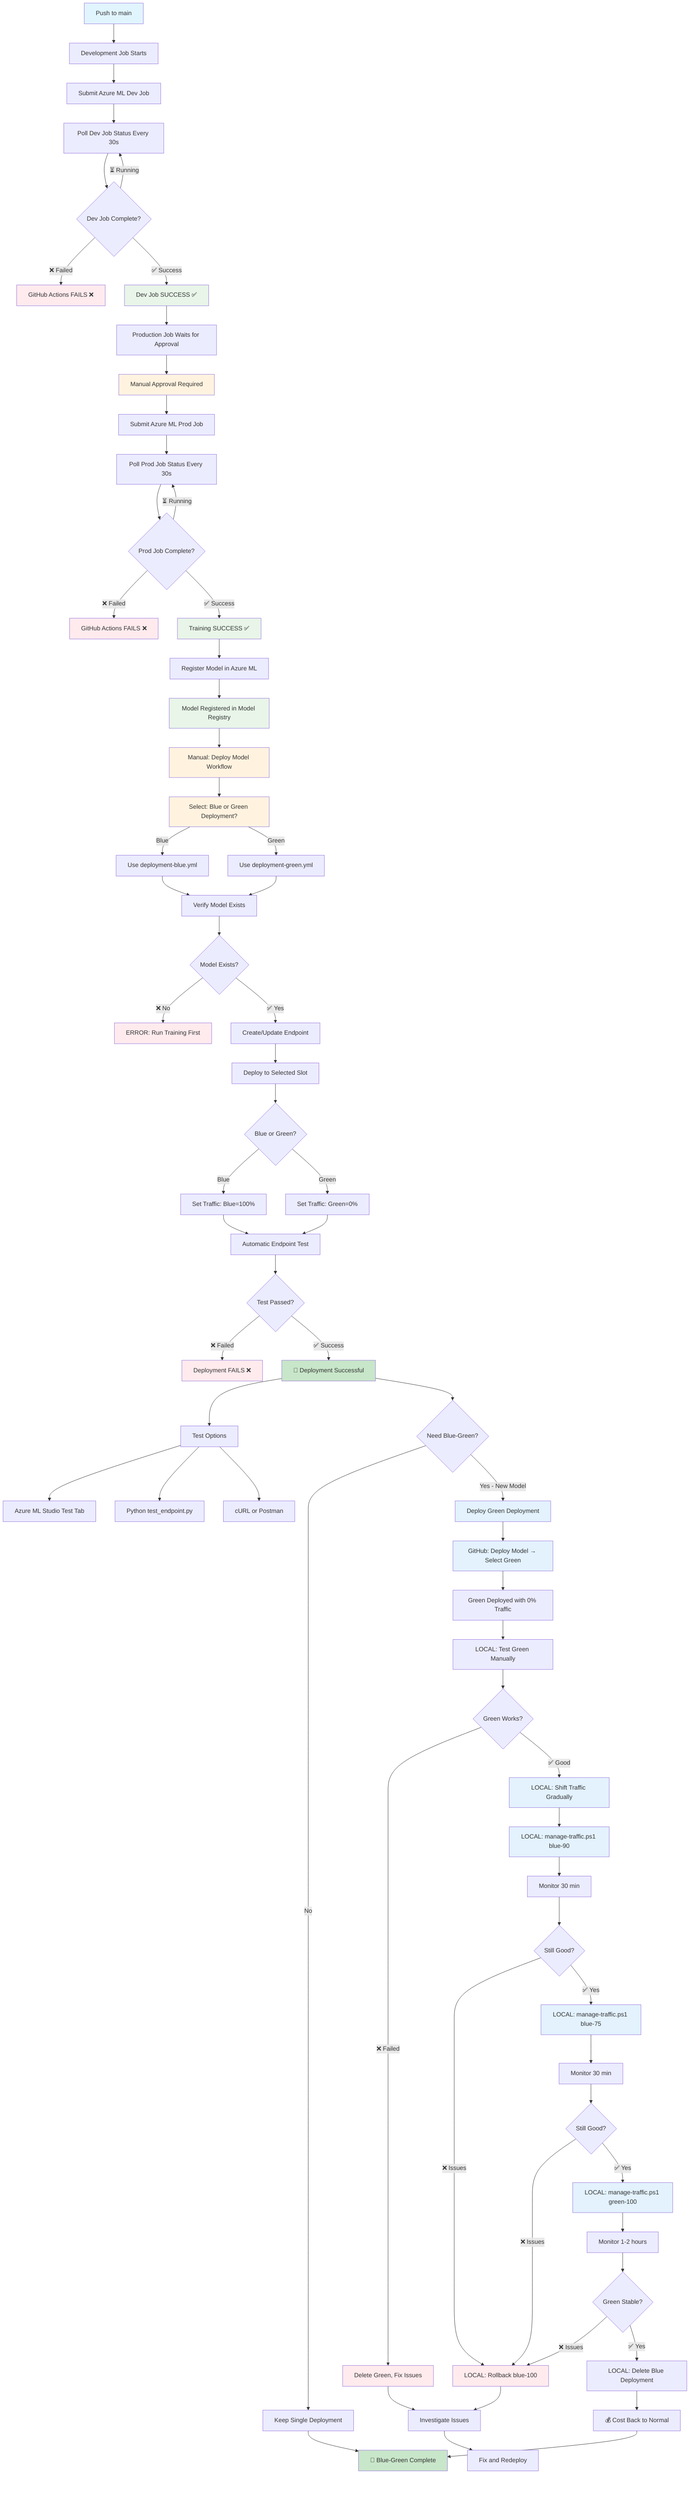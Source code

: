 graph TD
    A[Push to main] --> B[Development Job Starts]
    B --> C[Submit Azure ML Dev Job]
    C --> D[Poll Dev Job Status Every 30s]
    D --> E{Dev Job Complete?}
    E -->|❌ Failed| F[GitHub Actions FAILS ❌]
    E -->|⏳ Running| D
    E -->|✅ Success| G[Dev Job SUCCESS ✅]
    
    G --> H[Production Job Waits for Approval]
    H --> I[Manual Approval Required]
    I --> J[Submit Azure ML Prod Job]
    J --> K[Poll Prod Job Status Every 30s]
    K --> L{Prod Job Complete?}
    L -->|❌ Failed| M[GitHub Actions FAILS ❌]
    L -->|⏳ Running| K
    L -->|✅ Success| N[Training SUCCESS ✅]
    N --> O[Register Model in Azure ML]
    O --> P[Model Registered in Model Registry]
    
    P --> Q[Manual: Deploy Model Workflow]
    Q --> R[Select: Blue or Green Deployment?]
    R -->|Blue| S[Use deployment-blue.yml]
    R -->|Green| T[Use deployment-green.yml]
    S --> U[Verify Model Exists]
    T --> U
    U --> V{Model Exists?}
    V -->|❌ No| W[ERROR: Run Training First]
    V -->|✅ Yes| X[Create/Update Endpoint]
    X --> Y[Deploy to Selected Slot]
    Y --> Z{Blue or Green?}
    Z -->|Blue| AA[Set Traffic: Blue=100%]
    Z -->|Green| AB[Set Traffic: Green=0%]
    AA --> AC[Automatic Endpoint Test]
    AB --> AC
    AC --> AD{Test Passed?}
    AD -->|❌ Failed| AE[Deployment FAILS ❌]
    AD -->|✅ Success| AF[🎉 Deployment Successful]
    
    AF --> AG[Test Options]
    AG --> AH[Azure ML Studio Test Tab]
    AG --> AI[Python test_endpoint.py]
    AG --> AJ[cURL or Postman]
    
    AF --> AK{Need Blue-Green?}
    AK -->|No| AL[Keep Single Deployment]
    AK -->|Yes - New Model| AM[Deploy Green Deployment]
    
    AM --> AN[GitHub: Deploy Model → Select Green]
    AN --> AO[Green Deployed with 0% Traffic]
    AO --> AP[LOCAL: Test Green Manually]
    AP --> AQ{Green Works?}
    AQ -->|❌ Failed| AR[Delete Green, Fix Issues]
    AQ -->|✅ Good| AS[LOCAL: Shift Traffic Gradually]
    
    AS --> AT[LOCAL: manage-traffic.ps1 blue-90]
    AT --> AU[Monitor 30 min]
    AU --> AV{Still Good?}
    AV -->|❌ Issues| AW[LOCAL: Rollback blue-100]
    AV -->|✅ Yes| AX[LOCAL: manage-traffic.ps1 blue-75]
    
    AX --> AY[Monitor 30 min]
    AY --> AZ{Still Good?}
    AZ -->|❌ Issues| AW
    AZ -->|✅ Yes| BA[LOCAL: manage-traffic.ps1 green-100]
    
    BA --> BB[Monitor 1-2 hours]
    BB --> BC{Green Stable?}
    BC -->|❌ Issues| AW
    BC -->|✅ Yes| BD[LOCAL: Delete Blue Deployment]
    
    BD --> BE[💰 Cost Back to Normal]
    BE --> BF[🎉 Blue-Green Complete]
    
    AW --> BG[Investigate Issues]
    BG --> BH[Fix and Redeploy]
    AR --> BG
    
    AL --> BF
    
    style A fill:#e1f5fe
    style F fill:#ffebee
    style M fill:#ffebee
    style W fill:#ffebee
    style AE fill:#ffebee
    style AR fill:#ffebee
    style AW fill:#ffebee
    style G fill:#e8f5e8
    style N fill:#e8f5e8
    style P fill:#e8f5e8
    style AF fill:#c8e6c9
    style BF fill:#c8e6c9
    style I fill:#fff3e0
    style Q fill:#fff3e0
    style R fill:#fff3e0
    style AM fill:#e3f2fd
    style AN fill:#e3f2fd
    style AS fill:#e3f2fd
    style AT fill:#e3f2fd
    style AX fill:#e3f2fd
    style BA fill:#e3f2fd